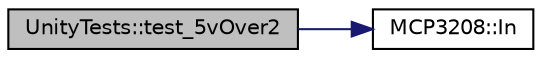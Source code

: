 digraph "UnityTests::test_5vOver2"
{
  edge [fontname="Helvetica",fontsize="10",labelfontname="Helvetica",labelfontsize="10"];
  node [fontname="Helvetica",fontsize="10",shape=record];
  rankdir="LR";
  Node1 [label="UnityTests::test_5vOver2",height=0.2,width=0.4,color="black", fillcolor="grey75", style="filled" fontcolor="black"];
  Node1 -> Node2 [color="midnightblue",fontsize="10",style="solid",fontname="Helvetica"];
  Node2 [label="MCP3208::In",height=0.2,width=0.4,color="black", fillcolor="white", style="filled",URL="$classMCP3208.html#a37a6e561d33f834f6d14c7c99b1b72b8",tooltip="Read a channel input."];
}
